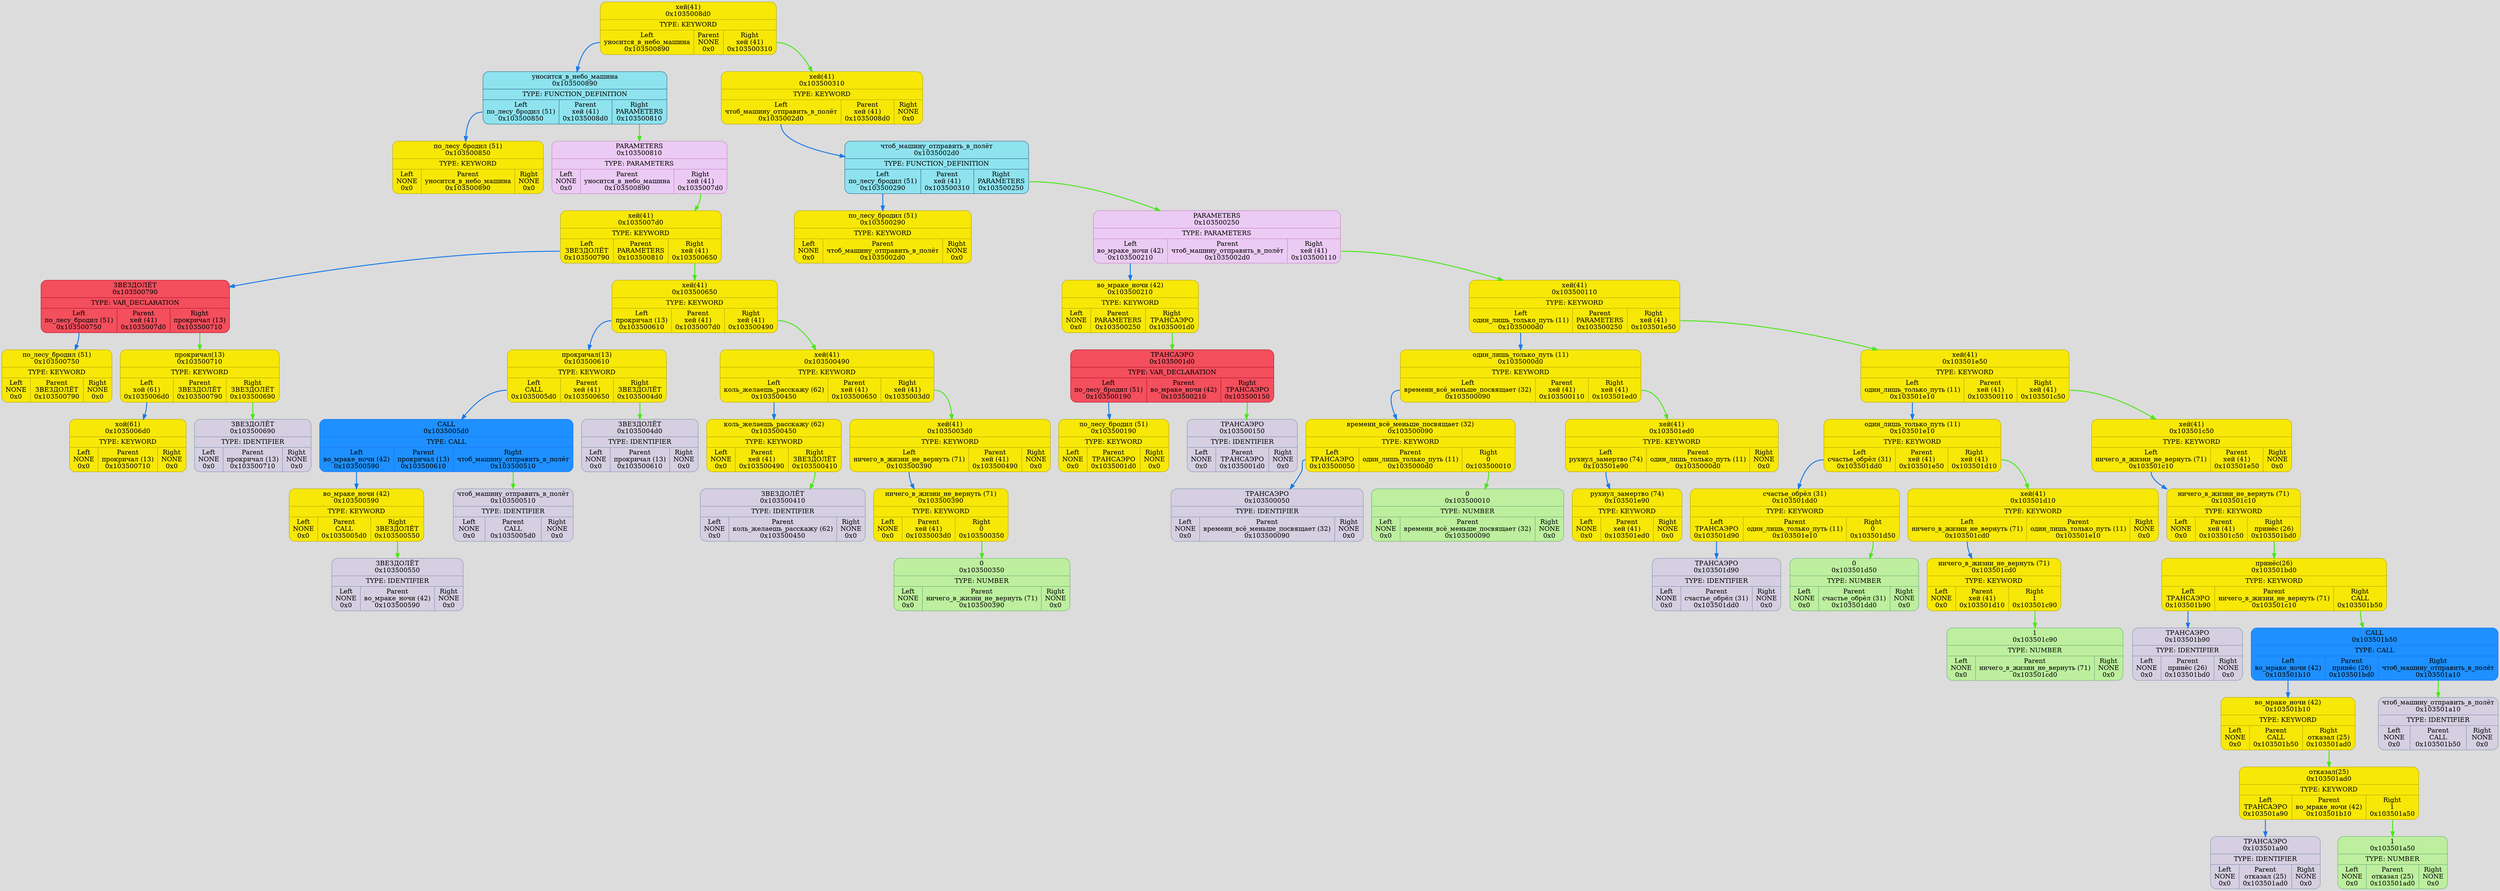 digraph {
	fontname = "UbuntuMono";
	bgcolor = "#DCDCDC";

	node0x1035008d0 [ shape = Mrecord; style = filled; fillcolor = "#F8E807"; color = "#B6AA05"; fontcolor = "#000000"; label = " { хей (41)\n0x1035008d0 | TYPE: KEYWORD| { <left> Left\nуносится_в_небо_машина\n0x103500890 | Parent\nNONE\n0x0 | <right> Right\nхей (41)\n0x103500310 } } "; ];
	node0x1035008d0:<left> -> node0x103500890 [ style = "bold"; color = "#187AE8"; label = ""; ];
	node0x103500890 [ shape = Mrecord; style = filled; fillcolor = "#8EE3EF"; color = "#37718E"; fontcolor = "#000000"; label = " { уносится_в_небо_машина\n0x103500890 | TYPE: FUNCTION_DEFINITION| { <left> Left\nпо_лесу_бродил (51)\n0x103500850 | Parent\nхей (41)\n0x1035008d0 | <right> Right\nPARAMETERS\n0x103500810 } } "; ];
	node0x103500890:<left> -> node0x103500850 [ style = "bold"; color = "#187AE8"; label = ""; ];
	node0x103500850 [ shape = Mrecord; style = filled; fillcolor = "#F8E807"; color = "#B6AA05"; fontcolor = "#000000"; label = " { по_лесу_бродил (51)\n0x103500850 | TYPE: KEYWORD| { <left> Left\nNONE\n0x0 | Parent\nуносится_в_небо_машина\n0x103500890 | <right> Right\nNONE\n0x0 } } "; ];
	node0x103500810 [ shape = Mrecord; style = filled; fillcolor = "#EBCBF4"; color = "#C986C3"; fontcolor = "#000000"; label = " { PARAMETERS\n0x103500810 | TYPE: PARAMETERS| { <left> Left\nNONE\n0x0 | Parent\nуносится_в_небо_машина\n0x103500890 | <right> Right\nхей (41)\n0x1035007d0 } } "; ];
	node0x1035007d0 [ shape = Mrecord; style = filled; fillcolor = "#F8E807"; color = "#B6AA05"; fontcolor = "#000000"; label = " { хей (41)\n0x1035007d0 | TYPE: KEYWORD| { <left> Left\nЗВЕЗДОЛЁТ\n0x103500790 | Parent\nPARAMETERS\n0x103500810 | <right> Right\nхей (41)\n0x103500650 } } "; ];
	node0x1035007d0:<left> -> node0x103500790 [ style = "bold"; color = "#187AE8"; label = ""; ];
	node0x103500790 [ shape = Mrecord; style = filled; fillcolor = "#F34F5D"; color = "#BD132F"; fontcolor = "#000000"; label = " { ЗВЕЗДОЛЁТ\n0x103500790 | TYPE: VAR_DECLARATION| { <left> Left\nпо_лесу_бродил (51)\n0x103500750 | Parent\nхей (41)\n0x1035007d0 | <right> Right\nпрокричал (13)\n0x103500710 } } "; ];
	node0x103500790:<left> -> node0x103500750 [ style = "bold"; color = "#187AE8"; label = ""; ];
	node0x103500750 [ shape = Mrecord; style = filled; fillcolor = "#F8E807"; color = "#B6AA05"; fontcolor = "#000000"; label = " { по_лесу_бродил (51)\n0x103500750 | TYPE: KEYWORD| { <left> Left\nNONE\n0x0 | Parent\nЗВЕЗДОЛЁТ\n0x103500790 | <right> Right\nNONE\n0x0 } } "; ];
	node0x103500710 [ shape = Mrecord; style = filled; fillcolor = "#F8E807"; color = "#B6AA05"; fontcolor = "#000000"; label = " { прокричал (13)\n0x103500710 | TYPE: KEYWORD| { <left> Left\nхой (61)\n0x1035006d0 | Parent\nЗВЕЗДОЛЁТ\n0x103500790 | <right> Right\nЗВЕЗДОЛЁТ\n0x103500690 } } "; ];
	node0x103500710:<left> -> node0x1035006d0 [ style = "bold"; color = "#187AE8"; label = ""; ];
	node0x1035006d0 [ shape = Mrecord; style = filled; fillcolor = "#F8E807"; color = "#B6AA05"; fontcolor = "#000000"; label = " { хой (61)\n0x1035006d0 | TYPE: KEYWORD| { <left> Left\nNONE\n0x0 | Parent\nпрокричал (13)\n0x103500710 | <right> Right\nNONE\n0x0 } } "; ];
	node0x103500690 [ shape = Mrecord; style = filled; fillcolor = "#D5CFE1"; color = "#8797b2"; fontcolor = "#000000"; label = " { ЗВЕЗДОЛЁТ\n0x103500690 | TYPE: IDENTIFIER| { <left> Left\nNONE\n0x0 | Parent\nпрокричал (13)\n0x103500710 | <right> Right\nNONE\n0x0 } } "; ];
	node0x103500710:<right> -> node0x103500690 [ style = "bold"; color = "#48E818"; label = ""; ];
	node0x103500790:<right> -> node0x103500710 [ style = "bold"; color = "#48E818"; label = ""; ];
	node0x103500650 [ shape = Mrecord; style = filled; fillcolor = "#F8E807"; color = "#B6AA05"; fontcolor = "#000000"; label = " { хей (41)\n0x103500650 | TYPE: KEYWORD| { <left> Left\nпрокричал (13)\n0x103500610 | Parent\nхей (41)\n0x1035007d0 | <right> Right\nхей (41)\n0x103500490 } } "; ];
	node0x103500650:<left> -> node0x103500610 [ style = "bold"; color = "#187AE8"; label = ""; ];
	node0x103500610 [ shape = Mrecord; style = filled; fillcolor = "#F8E807"; color = "#B6AA05"; fontcolor = "#000000"; label = " { прокричал (13)\n0x103500610 | TYPE: KEYWORD| { <left> Left\nCALL\n0x1035005d0 | Parent\nхей (41)\n0x103500650 | <right> Right\nЗВЕЗДОЛЁТ\n0x1035004d0 } } "; ];
	node0x103500610:<left> -> node0x1035005d0 [ style = "bold"; color = "#187AE8"; label = ""; ];
	node0x1035005d0 [ shape = Mrecord; style = filled; fillcolor = "#1E90FF"; color = "#1F75FE"; fontcolor = "#000000"; label = " { CALL\n0x1035005d0 | TYPE: CALL| { <left> Left\nво_мраке_ночи (42)\n0x103500590 | Parent\nпрокричал (13)\n0x103500610 | <right> Right\nчтоб_машину_отправить_в_полёт\n0x103500510 } } "; ];
	node0x1035005d0:<left> -> node0x103500590 [ style = "bold"; color = "#187AE8"; label = ""; ];
	node0x103500590 [ shape = Mrecord; style = filled; fillcolor = "#F8E807"; color = "#B6AA05"; fontcolor = "#000000"; label = " { во_мраке_ночи (42)\n0x103500590 | TYPE: KEYWORD| { <left> Left\nNONE\n0x0 | Parent\nCALL\n0x1035005d0 | <right> Right\nЗВЕЗДОЛЁТ\n0x103500550 } } "; ];
	node0x103500550 [ shape = Mrecord; style = filled; fillcolor = "#D5CFE1"; color = "#8797b2"; fontcolor = "#000000"; label = " { ЗВЕЗДОЛЁТ\n0x103500550 | TYPE: IDENTIFIER| { <left> Left\nNONE\n0x0 | Parent\nво_мраке_ночи (42)\n0x103500590 | <right> Right\nNONE\n0x0 } } "; ];
	node0x103500590:<right> -> node0x103500550 [ style = "bold"; color = "#48E818"; label = ""; ];
	node0x103500510 [ shape = Mrecord; style = filled; fillcolor = "#D5CFE1"; color = "#8797b2"; fontcolor = "#000000"; label = " { чтоб_машину_отправить_в_полёт\n0x103500510 | TYPE: IDENTIFIER| { <left> Left\nNONE\n0x0 | Parent\nCALL\n0x1035005d0 | <right> Right\nNONE\n0x0 } } "; ];
	node0x1035005d0:<right> -> node0x103500510 [ style = "bold"; color = "#48E818"; label = ""; ];
	node0x1035004d0 [ shape = Mrecord; style = filled; fillcolor = "#D5CFE1"; color = "#8797b2"; fontcolor = "#000000"; label = " { ЗВЕЗДОЛЁТ\n0x1035004d0 | TYPE: IDENTIFIER| { <left> Left\nNONE\n0x0 | Parent\nпрокричал (13)\n0x103500610 | <right> Right\nNONE\n0x0 } } "; ];
	node0x103500610:<right> -> node0x1035004d0 [ style = "bold"; color = "#48E818"; label = ""; ];
	node0x103500490 [ shape = Mrecord; style = filled; fillcolor = "#F8E807"; color = "#B6AA05"; fontcolor = "#000000"; label = " { хей (41)\n0x103500490 | TYPE: KEYWORD| { <left> Left\nколь_желаешь_расскажу (62)\n0x103500450 | Parent\nхей (41)\n0x103500650 | <right> Right\nхей (41)\n0x1035003d0 } } "; ];
	node0x103500490:<left> -> node0x103500450 [ style = "bold"; color = "#187AE8"; label = ""; ];
	node0x103500450 [ shape = Mrecord; style = filled; fillcolor = "#F8E807"; color = "#B6AA05"; fontcolor = "#000000"; label = " { коль_желаешь_расскажу (62)\n0x103500450 | TYPE: KEYWORD| { <left> Left\nNONE\n0x0 | Parent\nхей (41)\n0x103500490 | <right> Right\nЗВЕЗДОЛЁТ\n0x103500410 } } "; ];
	node0x103500410 [ shape = Mrecord; style = filled; fillcolor = "#D5CFE1"; color = "#8797b2"; fontcolor = "#000000"; label = " { ЗВЕЗДОЛЁТ\n0x103500410 | TYPE: IDENTIFIER| { <left> Left\nNONE\n0x0 | Parent\nколь_желаешь_расскажу (62)\n0x103500450 | <right> Right\nNONE\n0x0 } } "; ];
	node0x103500450:<right> -> node0x103500410 [ style = "bold"; color = "#48E818"; label = ""; ];
	node0x1035003d0 [ shape = Mrecord; style = filled; fillcolor = "#F8E807"; color = "#B6AA05"; fontcolor = "#000000"; label = " { хей (41)\n0x1035003d0 | TYPE: KEYWORD| { <left> Left\nничего_в_жизни_не_вернуть (71)\n0x103500390 | Parent\nхей (41)\n0x103500490 | <right> Right\nNONE\n0x0 } } "; ];
	node0x1035003d0:<left> -> node0x103500390 [ style = "bold"; color = "#187AE8"; label = ""; ];
	node0x103500390 [ shape = Mrecord; style = filled; fillcolor = "#F8E807"; color = "#B6AA05"; fontcolor = "#000000"; label = " { ничего_в_жизни_не_вернуть (71)\n0x103500390 | TYPE: KEYWORD| { <left> Left\nNONE\n0x0 | Parent\nхей (41)\n0x1035003d0 | <right> Right\n0\n0x103500350 } } "; ];
	node0x103500350 [ shape = Mrecord; style = filled; fillcolor = "#BDEF9E"; color = "#74AF80"; fontcolor = "#000000"; label = " { 0\n0x103500350 | TYPE: NUMBER| { <left> Left\nNONE\n0x0 | Parent\nничего_в_жизни_не_вернуть (71)\n0x103500390 | <right> Right\nNONE\n0x0 } } "; ];
	node0x103500390:<right> -> node0x103500350 [ style = "bold"; color = "#48E818"; label = ""; ];
	node0x103500490:<right> -> node0x1035003d0 [ style = "bold"; color = "#48E818"; label = ""; ];
	node0x103500650:<right> -> node0x103500490 [ style = "bold"; color = "#48E818"; label = ""; ];
	node0x1035007d0:<right> -> node0x103500650 [ style = "bold"; color = "#48E818"; label = ""; ];
	node0x103500810:<right> -> node0x1035007d0 [ style = "bold"; color = "#48E818"; label = ""; ];
	node0x103500890:<right> -> node0x103500810 [ style = "bold"; color = "#48E818"; label = ""; ];
	node0x103500310 [ shape = Mrecord; style = filled; fillcolor = "#F8E807"; color = "#B6AA05"; fontcolor = "#000000"; label = " { хей (41)\n0x103500310 | TYPE: KEYWORD| { <left> Left\nчтоб_машину_отправить_в_полёт\n0x1035002d0 | Parent\nхей (41)\n0x1035008d0 | <right> Right\nNONE\n0x0 } } "; ];
	node0x103500310:<left> -> node0x1035002d0 [ style = "bold"; color = "#187AE8"; label = ""; ];
	node0x1035002d0 [ shape = Mrecord; style = filled; fillcolor = "#8EE3EF"; color = "#37718E"; fontcolor = "#000000"; label = " { чтоб_машину_отправить_в_полёт\n0x1035002d0 | TYPE: FUNCTION_DEFINITION| { <left> Left\nпо_лесу_бродил (51)\n0x103500290 | Parent\nхей (41)\n0x103500310 | <right> Right\nPARAMETERS\n0x103500250 } } "; ];
	node0x1035002d0:<left> -> node0x103500290 [ style = "bold"; color = "#187AE8"; label = ""; ];
	node0x103500290 [ shape = Mrecord; style = filled; fillcolor = "#F8E807"; color = "#B6AA05"; fontcolor = "#000000"; label = " { по_лесу_бродил (51)\n0x103500290 | TYPE: KEYWORD| { <left> Left\nNONE\n0x0 | Parent\nчтоб_машину_отправить_в_полёт\n0x1035002d0 | <right> Right\nNONE\n0x0 } } "; ];
	node0x103500250 [ shape = Mrecord; style = filled; fillcolor = "#EBCBF4"; color = "#C986C3"; fontcolor = "#000000"; label = " { PARAMETERS\n0x103500250 | TYPE: PARAMETERS| { <left> Left\nво_мраке_ночи (42)\n0x103500210 | Parent\nчтоб_машину_отправить_в_полёт\n0x1035002d0 | <right> Right\nхей (41)\n0x103500110 } } "; ];
	node0x103500250:<left> -> node0x103500210 [ style = "bold"; color = "#187AE8"; label = ""; ];
	node0x103500210 [ shape = Mrecord; style = filled; fillcolor = "#F8E807"; color = "#B6AA05"; fontcolor = "#000000"; label = " { во_мраке_ночи (42)\n0x103500210 | TYPE: KEYWORD| { <left> Left\nNONE\n0x0 | Parent\nPARAMETERS\n0x103500250 | <right> Right\nТРАНСАЭРО\n0x1035001d0 } } "; ];
	node0x1035001d0 [ shape = Mrecord; style = filled; fillcolor = "#F34F5D"; color = "#BD132F"; fontcolor = "#000000"; label = " { ТРАНСАЭРО\n0x1035001d0 | TYPE: VAR_DECLARATION| { <left> Left\nпо_лесу_бродил (51)\n0x103500190 | Parent\nво_мраке_ночи (42)\n0x103500210 | <right> Right\nТРАНСАЭРО\n0x103500150 } } "; ];
	node0x1035001d0:<left> -> node0x103500190 [ style = "bold"; color = "#187AE8"; label = ""; ];
	node0x103500190 [ shape = Mrecord; style = filled; fillcolor = "#F8E807"; color = "#B6AA05"; fontcolor = "#000000"; label = " { по_лесу_бродил (51)\n0x103500190 | TYPE: KEYWORD| { <left> Left\nNONE\n0x0 | Parent\nТРАНСАЭРО\n0x1035001d0 | <right> Right\nNONE\n0x0 } } "; ];
	node0x103500150 [ shape = Mrecord; style = filled; fillcolor = "#D5CFE1"; color = "#8797b2"; fontcolor = "#000000"; label = " { ТРАНСАЭРО\n0x103500150 | TYPE: IDENTIFIER| { <left> Left\nNONE\n0x0 | Parent\nТРАНСАЭРО\n0x1035001d0 | <right> Right\nNONE\n0x0 } } "; ];
	node0x1035001d0:<right> -> node0x103500150 [ style = "bold"; color = "#48E818"; label = ""; ];
	node0x103500210:<right> -> node0x1035001d0 [ style = "bold"; color = "#48E818"; label = ""; ];
	node0x103500110 [ shape = Mrecord; style = filled; fillcolor = "#F8E807"; color = "#B6AA05"; fontcolor = "#000000"; label = " { хей (41)\n0x103500110 | TYPE: KEYWORD| { <left> Left\nодин_лишь_только_путь (11)\n0x1035000d0 | Parent\nPARAMETERS\n0x103500250 | <right> Right\nхей (41)\n0x103501e50 } } "; ];
	node0x103500110:<left> -> node0x1035000d0 [ style = "bold"; color = "#187AE8"; label = ""; ];
	node0x1035000d0 [ shape = Mrecord; style = filled; fillcolor = "#F8E807"; color = "#B6AA05"; fontcolor = "#000000"; label = " { один_лишь_только_путь (11)\n0x1035000d0 | TYPE: KEYWORD| { <left> Left\nвремени_всё_меньше_посвящает (32)\n0x103500090 | Parent\nхей (41)\n0x103500110 | <right> Right\nхей (41)\n0x103501ed0 } } "; ];
	node0x1035000d0:<left> -> node0x103500090 [ style = "bold"; color = "#187AE8"; label = ""; ];
	node0x103500090 [ shape = Mrecord; style = filled; fillcolor = "#F8E807"; color = "#B6AA05"; fontcolor = "#000000"; label = " { времени_всё_меньше_посвящает (32)\n0x103500090 | TYPE: KEYWORD| { <left> Left\nТРАНСАЭРО\n0x103500050 | Parent\nодин_лишь_только_путь (11)\n0x1035000d0 | <right> Right\n0\n0x103500010 } } "; ];
	node0x103500090:<left> -> node0x103500050 [ style = "bold"; color = "#187AE8"; label = ""; ];
	node0x103500050 [ shape = Mrecord; style = filled; fillcolor = "#D5CFE1"; color = "#8797b2"; fontcolor = "#000000"; label = " { ТРАНСАЭРО\n0x103500050 | TYPE: IDENTIFIER| { <left> Left\nNONE\n0x0 | Parent\nвремени_всё_меньше_посвящает (32)\n0x103500090 | <right> Right\nNONE\n0x0 } } "; ];
	node0x103500010 [ shape = Mrecord; style = filled; fillcolor = "#BDEF9E"; color = "#74AF80"; fontcolor = "#000000"; label = " { 0\n0x103500010 | TYPE: NUMBER| { <left> Left\nNONE\n0x0 | Parent\nвремени_всё_меньше_посвящает (32)\n0x103500090 | <right> Right\nNONE\n0x0 } } "; ];
	node0x103500090:<right> -> node0x103500010 [ style = "bold"; color = "#48E818"; label = ""; ];
	node0x103501ed0 [ shape = Mrecord; style = filled; fillcolor = "#F8E807"; color = "#B6AA05"; fontcolor = "#000000"; label = " { хей (41)\n0x103501ed0 | TYPE: KEYWORD| { <left> Left\nрухнул_замертво (74)\n0x103501e90 | Parent\nодин_лишь_только_путь (11)\n0x1035000d0 | <right> Right\nNONE\n0x0 } } "; ];
	node0x103501ed0:<left> -> node0x103501e90 [ style = "bold"; color = "#187AE8"; label = ""; ];
	node0x103501e90 [ shape = Mrecord; style = filled; fillcolor = "#F8E807"; color = "#B6AA05"; fontcolor = "#000000"; label = " { рухнул_замертво (74)\n0x103501e90 | TYPE: KEYWORD| { <left> Left\nNONE\n0x0 | Parent\nхей (41)\n0x103501ed0 | <right> Right\nNONE\n0x0 } } "; ];
	node0x1035000d0:<right> -> node0x103501ed0 [ style = "bold"; color = "#48E818"; label = ""; ];
	node0x103501e50 [ shape = Mrecord; style = filled; fillcolor = "#F8E807"; color = "#B6AA05"; fontcolor = "#000000"; label = " { хей (41)\n0x103501e50 | TYPE: KEYWORD| { <left> Left\nодин_лишь_только_путь (11)\n0x103501e10 | Parent\nхей (41)\n0x103500110 | <right> Right\nхей (41)\n0x103501c50 } } "; ];
	node0x103501e50:<left> -> node0x103501e10 [ style = "bold"; color = "#187AE8"; label = ""; ];
	node0x103501e10 [ shape = Mrecord; style = filled; fillcolor = "#F8E807"; color = "#B6AA05"; fontcolor = "#000000"; label = " { один_лишь_только_путь (11)\n0x103501e10 | TYPE: KEYWORD| { <left> Left\nсчастье_обрёл (31)\n0x103501dd0 | Parent\nхей (41)\n0x103501e50 | <right> Right\nхей (41)\n0x103501d10 } } "; ];
	node0x103501e10:<left> -> node0x103501dd0 [ style = "bold"; color = "#187AE8"; label = ""; ];
	node0x103501dd0 [ shape = Mrecord; style = filled; fillcolor = "#F8E807"; color = "#B6AA05"; fontcolor = "#000000"; label = " { счастье_обрёл (31)\n0x103501dd0 | TYPE: KEYWORD| { <left> Left\nТРАНСАЭРО\n0x103501d90 | Parent\nодин_лишь_только_путь (11)\n0x103501e10 | <right> Right\n0\n0x103501d50 } } "; ];
	node0x103501dd0:<left> -> node0x103501d90 [ style = "bold"; color = "#187AE8"; label = ""; ];
	node0x103501d90 [ shape = Mrecord; style = filled; fillcolor = "#D5CFE1"; color = "#8797b2"; fontcolor = "#000000"; label = " { ТРАНСАЭРО\n0x103501d90 | TYPE: IDENTIFIER| { <left> Left\nNONE\n0x0 | Parent\nсчастье_обрёл (31)\n0x103501dd0 | <right> Right\nNONE\n0x0 } } "; ];
	node0x103501d50 [ shape = Mrecord; style = filled; fillcolor = "#BDEF9E"; color = "#74AF80"; fontcolor = "#000000"; label = " { 0\n0x103501d50 | TYPE: NUMBER| { <left> Left\nNONE\n0x0 | Parent\nсчастье_обрёл (31)\n0x103501dd0 | <right> Right\nNONE\n0x0 } } "; ];
	node0x103501dd0:<right> -> node0x103501d50 [ style = "bold"; color = "#48E818"; label = ""; ];
	node0x103501d10 [ shape = Mrecord; style = filled; fillcolor = "#F8E807"; color = "#B6AA05"; fontcolor = "#000000"; label = " { хей (41)\n0x103501d10 | TYPE: KEYWORD| { <left> Left\nничего_в_жизни_не_вернуть (71)\n0x103501cd0 | Parent\nодин_лишь_только_путь (11)\n0x103501e10 | <right> Right\nNONE\n0x0 } } "; ];
	node0x103501d10:<left> -> node0x103501cd0 [ style = "bold"; color = "#187AE8"; label = ""; ];
	node0x103501cd0 [ shape = Mrecord; style = filled; fillcolor = "#F8E807"; color = "#B6AA05"; fontcolor = "#000000"; label = " { ничего_в_жизни_не_вернуть (71)\n0x103501cd0 | TYPE: KEYWORD| { <left> Left\nNONE\n0x0 | Parent\nхей (41)\n0x103501d10 | <right> Right\n1\n0x103501c90 } } "; ];
	node0x103501c90 [ shape = Mrecord; style = filled; fillcolor = "#BDEF9E"; color = "#74AF80"; fontcolor = "#000000"; label = " { 1\n0x103501c90 | TYPE: NUMBER| { <left> Left\nNONE\n0x0 | Parent\nничего_в_жизни_не_вернуть (71)\n0x103501cd0 | <right> Right\nNONE\n0x0 } } "; ];
	node0x103501cd0:<right> -> node0x103501c90 [ style = "bold"; color = "#48E818"; label = ""; ];
	node0x103501e10:<right> -> node0x103501d10 [ style = "bold"; color = "#48E818"; label = ""; ];
	node0x103501c50 [ shape = Mrecord; style = filled; fillcolor = "#F8E807"; color = "#B6AA05"; fontcolor = "#000000"; label = " { хей (41)\n0x103501c50 | TYPE: KEYWORD| { <left> Left\nничего_в_жизни_не_вернуть (71)\n0x103501c10 | Parent\nхей (41)\n0x103501e50 | <right> Right\nNONE\n0x0 } } "; ];
	node0x103501c50:<left> -> node0x103501c10 [ style = "bold"; color = "#187AE8"; label = ""; ];
	node0x103501c10 [ shape = Mrecord; style = filled; fillcolor = "#F8E807"; color = "#B6AA05"; fontcolor = "#000000"; label = " { ничего_в_жизни_не_вернуть (71)\n0x103501c10 | TYPE: KEYWORD| { <left> Left\nNONE\n0x0 | Parent\nхей (41)\n0x103501c50 | <right> Right\nпринёс (26)\n0x103501bd0 } } "; ];
	node0x103501bd0 [ shape = Mrecord; style = filled; fillcolor = "#F8E807"; color = "#B6AA05"; fontcolor = "#000000"; label = " { принёс (26)\n0x103501bd0 | TYPE: KEYWORD| { <left> Left\nТРАНСАЭРО\n0x103501b90 | Parent\nничего_в_жизни_не_вернуть (71)\n0x103501c10 | <right> Right\nCALL\n0x103501b50 } } "; ];
	node0x103501bd0:<left> -> node0x103501b90 [ style = "bold"; color = "#187AE8"; label = ""; ];
	node0x103501b90 [ shape = Mrecord; style = filled; fillcolor = "#D5CFE1"; color = "#8797b2"; fontcolor = "#000000"; label = " { ТРАНСАЭРО\n0x103501b90 | TYPE: IDENTIFIER| { <left> Left\nNONE\n0x0 | Parent\nпринёс (26)\n0x103501bd0 | <right> Right\nNONE\n0x0 } } "; ];
	node0x103501b50 [ shape = Mrecord; style = filled; fillcolor = "#1E90FF"; color = "#1F75FE"; fontcolor = "#000000"; label = " { CALL\n0x103501b50 | TYPE: CALL| { <left> Left\nво_мраке_ночи (42)\n0x103501b10 | Parent\nпринёс (26)\n0x103501bd0 | <right> Right\nчтоб_машину_отправить_в_полёт\n0x103501a10 } } "; ];
	node0x103501b50:<left> -> node0x103501b10 [ style = "bold"; color = "#187AE8"; label = ""; ];
	node0x103501b10 [ shape = Mrecord; style = filled; fillcolor = "#F8E807"; color = "#B6AA05"; fontcolor = "#000000"; label = " { во_мраке_ночи (42)\n0x103501b10 | TYPE: KEYWORD| { <left> Left\nNONE\n0x0 | Parent\nCALL\n0x103501b50 | <right> Right\nотказал (25)\n0x103501ad0 } } "; ];
	node0x103501ad0 [ shape = Mrecord; style = filled; fillcolor = "#F8E807"; color = "#B6AA05"; fontcolor = "#000000"; label = " { отказал (25)\n0x103501ad0 | TYPE: KEYWORD| { <left> Left\nТРАНСАЭРО\n0x103501a90 | Parent\nво_мраке_ночи (42)\n0x103501b10 | <right> Right\n1\n0x103501a50 } } "; ];
	node0x103501ad0:<left> -> node0x103501a90 [ style = "bold"; color = "#187AE8"; label = ""; ];
	node0x103501a90 [ shape = Mrecord; style = filled; fillcolor = "#D5CFE1"; color = "#8797b2"; fontcolor = "#000000"; label = " { ТРАНСАЭРО\n0x103501a90 | TYPE: IDENTIFIER| { <left> Left\nNONE\n0x0 | Parent\nотказал (25)\n0x103501ad0 | <right> Right\nNONE\n0x0 } } "; ];
	node0x103501a50 [ shape = Mrecord; style = filled; fillcolor = "#BDEF9E"; color = "#74AF80"; fontcolor = "#000000"; label = " { 1\n0x103501a50 | TYPE: NUMBER| { <left> Left\nNONE\n0x0 | Parent\nотказал (25)\n0x103501ad0 | <right> Right\nNONE\n0x0 } } "; ];
	node0x103501ad0:<right> -> node0x103501a50 [ style = "bold"; color = "#48E818"; label = ""; ];
	node0x103501b10:<right> -> node0x103501ad0 [ style = "bold"; color = "#48E818"; label = ""; ];
	node0x103501a10 [ shape = Mrecord; style = filled; fillcolor = "#D5CFE1"; color = "#8797b2"; fontcolor = "#000000"; label = " { чтоб_машину_отправить_в_полёт\n0x103501a10 | TYPE: IDENTIFIER| { <left> Left\nNONE\n0x0 | Parent\nCALL\n0x103501b50 | <right> Right\nNONE\n0x0 } } "; ];
	node0x103501b50:<right> -> node0x103501a10 [ style = "bold"; color = "#48E818"; label = ""; ];
	node0x103501bd0:<right> -> node0x103501b50 [ style = "bold"; color = "#48E818"; label = ""; ];
	node0x103501c10:<right> -> node0x103501bd0 [ style = "bold"; color = "#48E818"; label = ""; ];
	node0x103501e50:<right> -> node0x103501c50 [ style = "bold"; color = "#48E818"; label = ""; ];
	node0x103500110:<right> -> node0x103501e50 [ style = "bold"; color = "#48E818"; label = ""; ];
	node0x103500250:<right> -> node0x103500110 [ style = "bold"; color = "#48E818"; label = ""; ];
	node0x1035002d0:<right> -> node0x103500250 [ style = "bold"; color = "#48E818"; label = ""; ];
	node0x1035008d0:<right> -> node0x103500310 [ style = "bold"; color = "#48E818"; label = ""; ];
}
